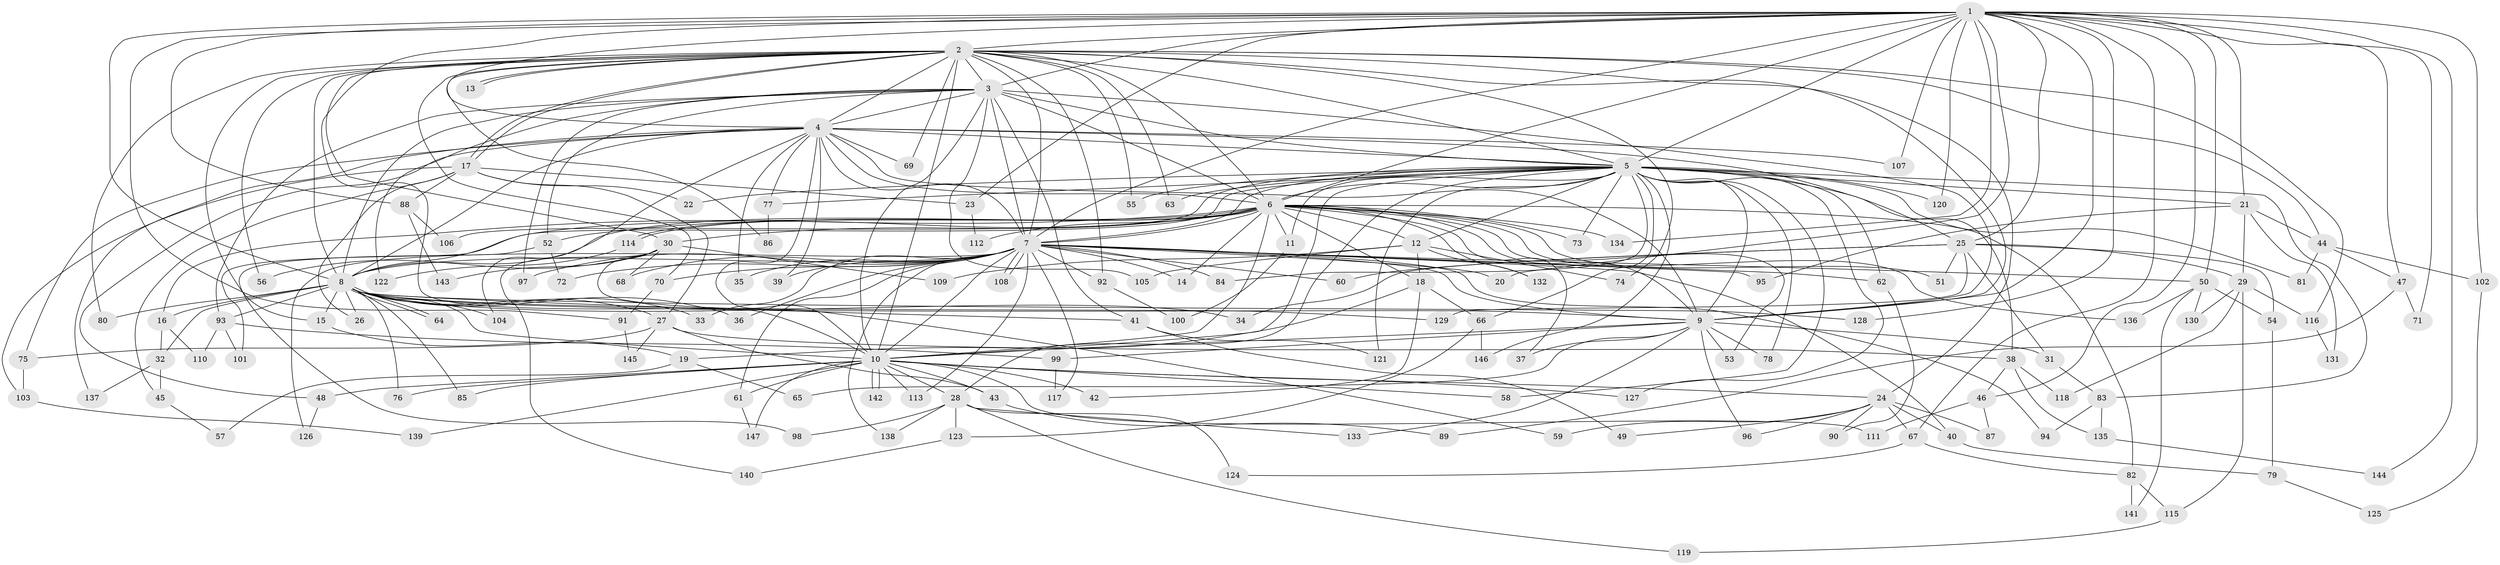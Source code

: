 // Generated by graph-tools (version 1.1) at 2025/10/02/27/25 16:10:58]
// undirected, 147 vertices, 319 edges
graph export_dot {
graph [start="1"]
  node [color=gray90,style=filled];
  1;
  2;
  3;
  4;
  5;
  6;
  7;
  8;
  9;
  10;
  11;
  12;
  13;
  14;
  15;
  16;
  17;
  18;
  19;
  20;
  21;
  22;
  23;
  24;
  25;
  26;
  27;
  28;
  29;
  30;
  31;
  32;
  33;
  34;
  35;
  36;
  37;
  38;
  39;
  40;
  41;
  42;
  43;
  44;
  45;
  46;
  47;
  48;
  49;
  50;
  51;
  52;
  53;
  54;
  55;
  56;
  57;
  58;
  59;
  60;
  61;
  62;
  63;
  64;
  65;
  66;
  67;
  68;
  69;
  70;
  71;
  72;
  73;
  74;
  75;
  76;
  77;
  78;
  79;
  80;
  81;
  82;
  83;
  84;
  85;
  86;
  87;
  88;
  89;
  90;
  91;
  92;
  93;
  94;
  95;
  96;
  97;
  98;
  99;
  100;
  101;
  102;
  103;
  104;
  105;
  106;
  107;
  108;
  109;
  110;
  111;
  112;
  113;
  114;
  115;
  116;
  117;
  118;
  119;
  120;
  121;
  122;
  123;
  124;
  125;
  126;
  127;
  128;
  129;
  130;
  131;
  132;
  133;
  134;
  135;
  136;
  137;
  138;
  139;
  140;
  141;
  142;
  143;
  144;
  145;
  146;
  147;
  1 -- 2;
  1 -- 3;
  1 -- 4;
  1 -- 5;
  1 -- 6;
  1 -- 7;
  1 -- 8;
  1 -- 9;
  1 -- 10;
  1 -- 20;
  1 -- 21;
  1 -- 23;
  1 -- 25;
  1 -- 46;
  1 -- 47;
  1 -- 50;
  1 -- 67;
  1 -- 71;
  1 -- 88;
  1 -- 91;
  1 -- 102;
  1 -- 107;
  1 -- 120;
  1 -- 128;
  1 -- 134;
  1 -- 144;
  2 -- 3;
  2 -- 4;
  2 -- 5;
  2 -- 6;
  2 -- 7;
  2 -- 8;
  2 -- 9;
  2 -- 10;
  2 -- 13;
  2 -- 13;
  2 -- 15;
  2 -- 17;
  2 -- 17;
  2 -- 24;
  2 -- 30;
  2 -- 44;
  2 -- 55;
  2 -- 56;
  2 -- 63;
  2 -- 69;
  2 -- 70;
  2 -- 74;
  2 -- 80;
  2 -- 86;
  2 -- 92;
  2 -- 116;
  3 -- 4;
  3 -- 5;
  3 -- 6;
  3 -- 7;
  3 -- 8;
  3 -- 9;
  3 -- 10;
  3 -- 41;
  3 -- 52;
  3 -- 93;
  3 -- 97;
  3 -- 105;
  3 -- 122;
  4 -- 5;
  4 -- 6;
  4 -- 7;
  4 -- 8;
  4 -- 9;
  4 -- 10;
  4 -- 25;
  4 -- 35;
  4 -- 39;
  4 -- 48;
  4 -- 69;
  4 -- 75;
  4 -- 77;
  4 -- 104;
  4 -- 107;
  4 -- 137;
  5 -- 6;
  5 -- 7;
  5 -- 8;
  5 -- 9;
  5 -- 10;
  5 -- 11;
  5 -- 12;
  5 -- 21;
  5 -- 22;
  5 -- 28;
  5 -- 38;
  5 -- 55;
  5 -- 58;
  5 -- 62;
  5 -- 63;
  5 -- 66;
  5 -- 73;
  5 -- 77;
  5 -- 78;
  5 -- 81;
  5 -- 83;
  5 -- 84;
  5 -- 106;
  5 -- 120;
  5 -- 121;
  5 -- 127;
  5 -- 146;
  6 -- 7;
  6 -- 8;
  6 -- 9;
  6 -- 10;
  6 -- 11;
  6 -- 12;
  6 -- 14;
  6 -- 16;
  6 -- 18;
  6 -- 30;
  6 -- 37;
  6 -- 51;
  6 -- 52;
  6 -- 53;
  6 -- 73;
  6 -- 82;
  6 -- 101;
  6 -- 112;
  6 -- 114;
  6 -- 114;
  6 -- 132;
  6 -- 134;
  6 -- 136;
  7 -- 8;
  7 -- 9;
  7 -- 10;
  7 -- 14;
  7 -- 20;
  7 -- 33;
  7 -- 35;
  7 -- 36;
  7 -- 39;
  7 -- 40;
  7 -- 50;
  7 -- 60;
  7 -- 61;
  7 -- 62;
  7 -- 68;
  7 -- 70;
  7 -- 72;
  7 -- 84;
  7 -- 92;
  7 -- 94;
  7 -- 95;
  7 -- 97;
  7 -- 108;
  7 -- 108;
  7 -- 113;
  7 -- 117;
  7 -- 126;
  7 -- 138;
  8 -- 9;
  8 -- 10;
  8 -- 15;
  8 -- 16;
  8 -- 26;
  8 -- 27;
  8 -- 32;
  8 -- 33;
  8 -- 34;
  8 -- 36;
  8 -- 41;
  8 -- 64;
  8 -- 64;
  8 -- 76;
  8 -- 80;
  8 -- 85;
  8 -- 93;
  8 -- 104;
  8 -- 128;
  8 -- 129;
  9 -- 10;
  9 -- 31;
  9 -- 37;
  9 -- 53;
  9 -- 65;
  9 -- 78;
  9 -- 96;
  9 -- 99;
  9 -- 133;
  10 -- 24;
  10 -- 28;
  10 -- 42;
  10 -- 43;
  10 -- 48;
  10 -- 58;
  10 -- 61;
  10 -- 76;
  10 -- 85;
  10 -- 111;
  10 -- 113;
  10 -- 127;
  10 -- 139;
  10 -- 142;
  10 -- 142;
  10 -- 147;
  11 -- 100;
  12 -- 18;
  12 -- 74;
  12 -- 105;
  12 -- 109;
  12 -- 132;
  15 -- 19;
  16 -- 32;
  16 -- 110;
  17 -- 22;
  17 -- 23;
  17 -- 26;
  17 -- 27;
  17 -- 45;
  17 -- 88;
  17 -- 103;
  18 -- 19;
  18 -- 42;
  18 -- 66;
  19 -- 57;
  19 -- 65;
  21 -- 29;
  21 -- 44;
  21 -- 95;
  21 -- 131;
  23 -- 112;
  24 -- 40;
  24 -- 49;
  24 -- 59;
  24 -- 67;
  24 -- 87;
  24 -- 90;
  24 -- 96;
  25 -- 29;
  25 -- 31;
  25 -- 34;
  25 -- 51;
  25 -- 54;
  25 -- 60;
  25 -- 129;
  27 -- 38;
  27 -- 43;
  27 -- 75;
  27 -- 145;
  28 -- 98;
  28 -- 119;
  28 -- 123;
  28 -- 124;
  28 -- 133;
  28 -- 138;
  29 -- 115;
  29 -- 116;
  29 -- 118;
  29 -- 130;
  30 -- 56;
  30 -- 59;
  30 -- 68;
  30 -- 109;
  30 -- 140;
  30 -- 143;
  31 -- 83;
  32 -- 45;
  32 -- 137;
  38 -- 46;
  38 -- 118;
  38 -- 135;
  40 -- 79;
  41 -- 49;
  41 -- 121;
  43 -- 89;
  44 -- 47;
  44 -- 81;
  44 -- 102;
  45 -- 57;
  46 -- 87;
  46 -- 111;
  47 -- 71;
  47 -- 89;
  48 -- 126;
  50 -- 54;
  50 -- 130;
  50 -- 136;
  50 -- 141;
  52 -- 72;
  52 -- 98;
  54 -- 79;
  61 -- 147;
  62 -- 90;
  66 -- 123;
  66 -- 146;
  67 -- 82;
  67 -- 124;
  70 -- 91;
  75 -- 103;
  77 -- 86;
  79 -- 125;
  82 -- 115;
  82 -- 141;
  83 -- 94;
  83 -- 135;
  88 -- 106;
  88 -- 143;
  91 -- 145;
  92 -- 100;
  93 -- 99;
  93 -- 101;
  93 -- 110;
  99 -- 117;
  102 -- 125;
  103 -- 139;
  114 -- 122;
  115 -- 119;
  116 -- 131;
  123 -- 140;
  135 -- 144;
}
